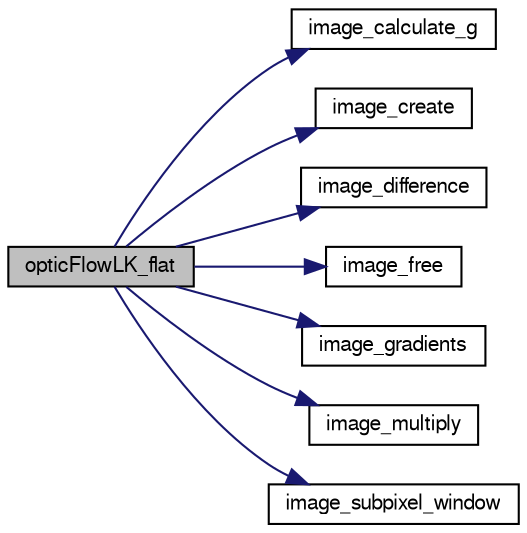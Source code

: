 digraph "opticFlowLK_flat"
{
  edge [fontname="FreeSans",fontsize="10",labelfontname="FreeSans",labelfontsize="10"];
  node [fontname="FreeSans",fontsize="10",shape=record];
  rankdir="LR";
  Node1 [label="opticFlowLK_flat",height=0.2,width=0.4,color="black", fillcolor="grey75", style="filled", fontcolor="black"];
  Node1 -> Node2 [color="midnightblue",fontsize="10",style="solid",fontname="FreeSans"];
  Node2 [label="image_calculate_g",height=0.2,width=0.4,color="black", fillcolor="white", style="filled",URL="$image_8c.html#ae0f7d6068a0813bd149153b409474672",tooltip="Calculate the G vector of an image gradient This is used for optical flow calculation. "];
  Node1 -> Node3 [color="midnightblue",fontsize="10",style="solid",fontname="FreeSans"];
  Node3 [label="image_create",height=0.2,width=0.4,color="black", fillcolor="white", style="filled",URL="$image_8c.html#ab5cc0250c461b9d2f043e4884f6b9a53",tooltip="Create a new image. "];
  Node1 -> Node4 [color="midnightblue",fontsize="10",style="solid",fontname="FreeSans"];
  Node4 [label="image_difference",height=0.2,width=0.4,color="black", fillcolor="white", style="filled",URL="$image_8c.html#a946e57aea5ff8c79adee46cb2c72dd80",tooltip="Calculate the difference between two images and return the error This will only work with grayscale i..."];
  Node1 -> Node5 [color="midnightblue",fontsize="10",style="solid",fontname="FreeSans"];
  Node5 [label="image_free",height=0.2,width=0.4,color="black", fillcolor="white", style="filled",URL="$image_8c.html#aa09d6434519478ba26eab12a96d600ba",tooltip="Free the image. "];
  Node1 -> Node6 [color="midnightblue",fontsize="10",style="solid",fontname="FreeSans"];
  Node6 [label="image_gradients",height=0.2,width=0.4,color="black", fillcolor="white", style="filled",URL="$image_8c.html#a5b47fdb25a4d3b575a1a1e1960d5f5e3",tooltip="Calculate the gradients using the following matrix: [0 -1 0; -1 0 1; 0 1 0]. "];
  Node1 -> Node7 [color="midnightblue",fontsize="10",style="solid",fontname="FreeSans"];
  Node7 [label="image_multiply",height=0.2,width=0.4,color="black", fillcolor="white", style="filled",URL="$image_8c.html#afc5615de31e098e68a4d2e3b4b686a1b",tooltip="Calculate the multiplication between two images and return the error This will only work with image g..."];
  Node1 -> Node8 [color="midnightblue",fontsize="10",style="solid",fontname="FreeSans"];
  Node8 [label="image_subpixel_window",height=0.2,width=0.4,color="black", fillcolor="white", style="filled",URL="$image_8c.html#a527ba2bdc0c396a6eec8f56ee5b8e097",tooltip="This outputs a subpixel window image in grayscale Currently only works with Grayscale images as input..."];
}
